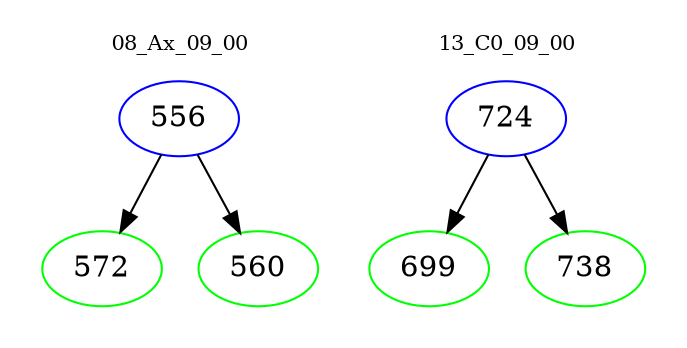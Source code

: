 digraph{
subgraph cluster_0 {
color = white
label = "08_Ax_09_00";
fontsize=10;
T0_556 [label="556", color="blue"]
T0_556 -> T0_572 [color="black"]
T0_572 [label="572", color="green"]
T0_556 -> T0_560 [color="black"]
T0_560 [label="560", color="green"]
}
subgraph cluster_1 {
color = white
label = "13_C0_09_00";
fontsize=10;
T1_724 [label="724", color="blue"]
T1_724 -> T1_699 [color="black"]
T1_699 [label="699", color="green"]
T1_724 -> T1_738 [color="black"]
T1_738 [label="738", color="green"]
}
}

